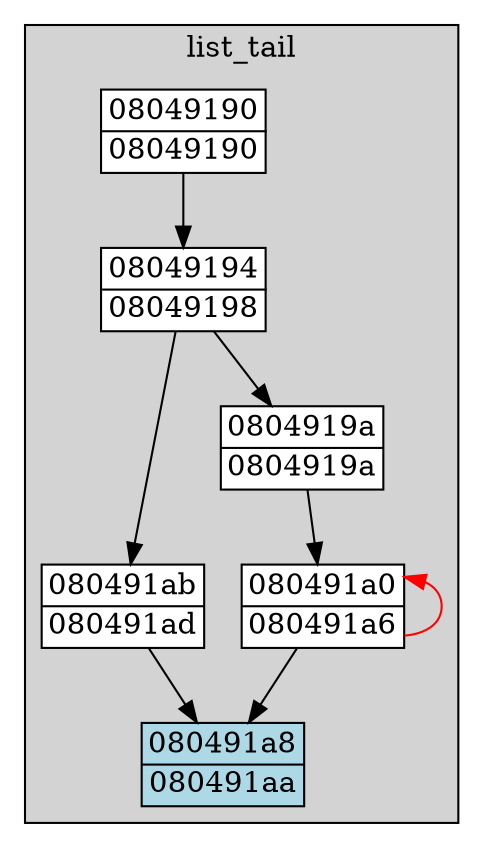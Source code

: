 digraph G {
node[fillcolor=white style="filled,solid" shape=none margin=0];
"080491ab" -> "080491a8";
"08049190" -> "08049194";
"080491a0" -> "080491a0" [dir=back color=red];
"080491a0" -> "080491a8";
"08049194" -> "0804919a";
"08049194" -> "080491ab";
"0804919a" -> "080491a0";
subgraph "cluster_list_tail" {
  style="filled,solid";
  color=black;
  fillcolor=lightgrey;
  label="list_tail";"080491ab" [label=<<TABLE BORDER="1" CELLBORDER="0" CELLSPACING="0"><TR><TD>080491ab</TD></TR><HR/><TR><TD>080491ad</TD></TR></TABLE>>];
  "080491a8" [label=<<TABLE BORDER="1" CELLBORDER="0" CELLSPACING="0"><TR><TD>080491a8</TD></TR><HR/><TR><TD>080491aa</TD></TR></TABLE>> fillcolor=lightblue];
  "080491a0" [label=<<TABLE BORDER="1" CELLBORDER="0" CELLSPACING="0"><TR><TD>080491a0</TD></TR><HR/><TR><TD>080491a6</TD></TR></TABLE>>];
  "0804919a" [label=<<TABLE BORDER="1" CELLBORDER="0" CELLSPACING="0"><TR><TD>0804919a</TD></TR><HR/><TR><TD>0804919a</TD></TR></TABLE>>];
  "08049194" [label=<<TABLE BORDER="1" CELLBORDER="0" CELLSPACING="0"><TR><TD>08049194</TD></TR><HR/><TR><TD>08049198</TD></TR></TABLE>>];
  "08049190" [label=<<TABLE BORDER="1" CELLBORDER="0" CELLSPACING="0"><TR><TD>08049190</TD></TR><HR/><TR><TD>08049190</TD></TR></TABLE>>];
  }

}